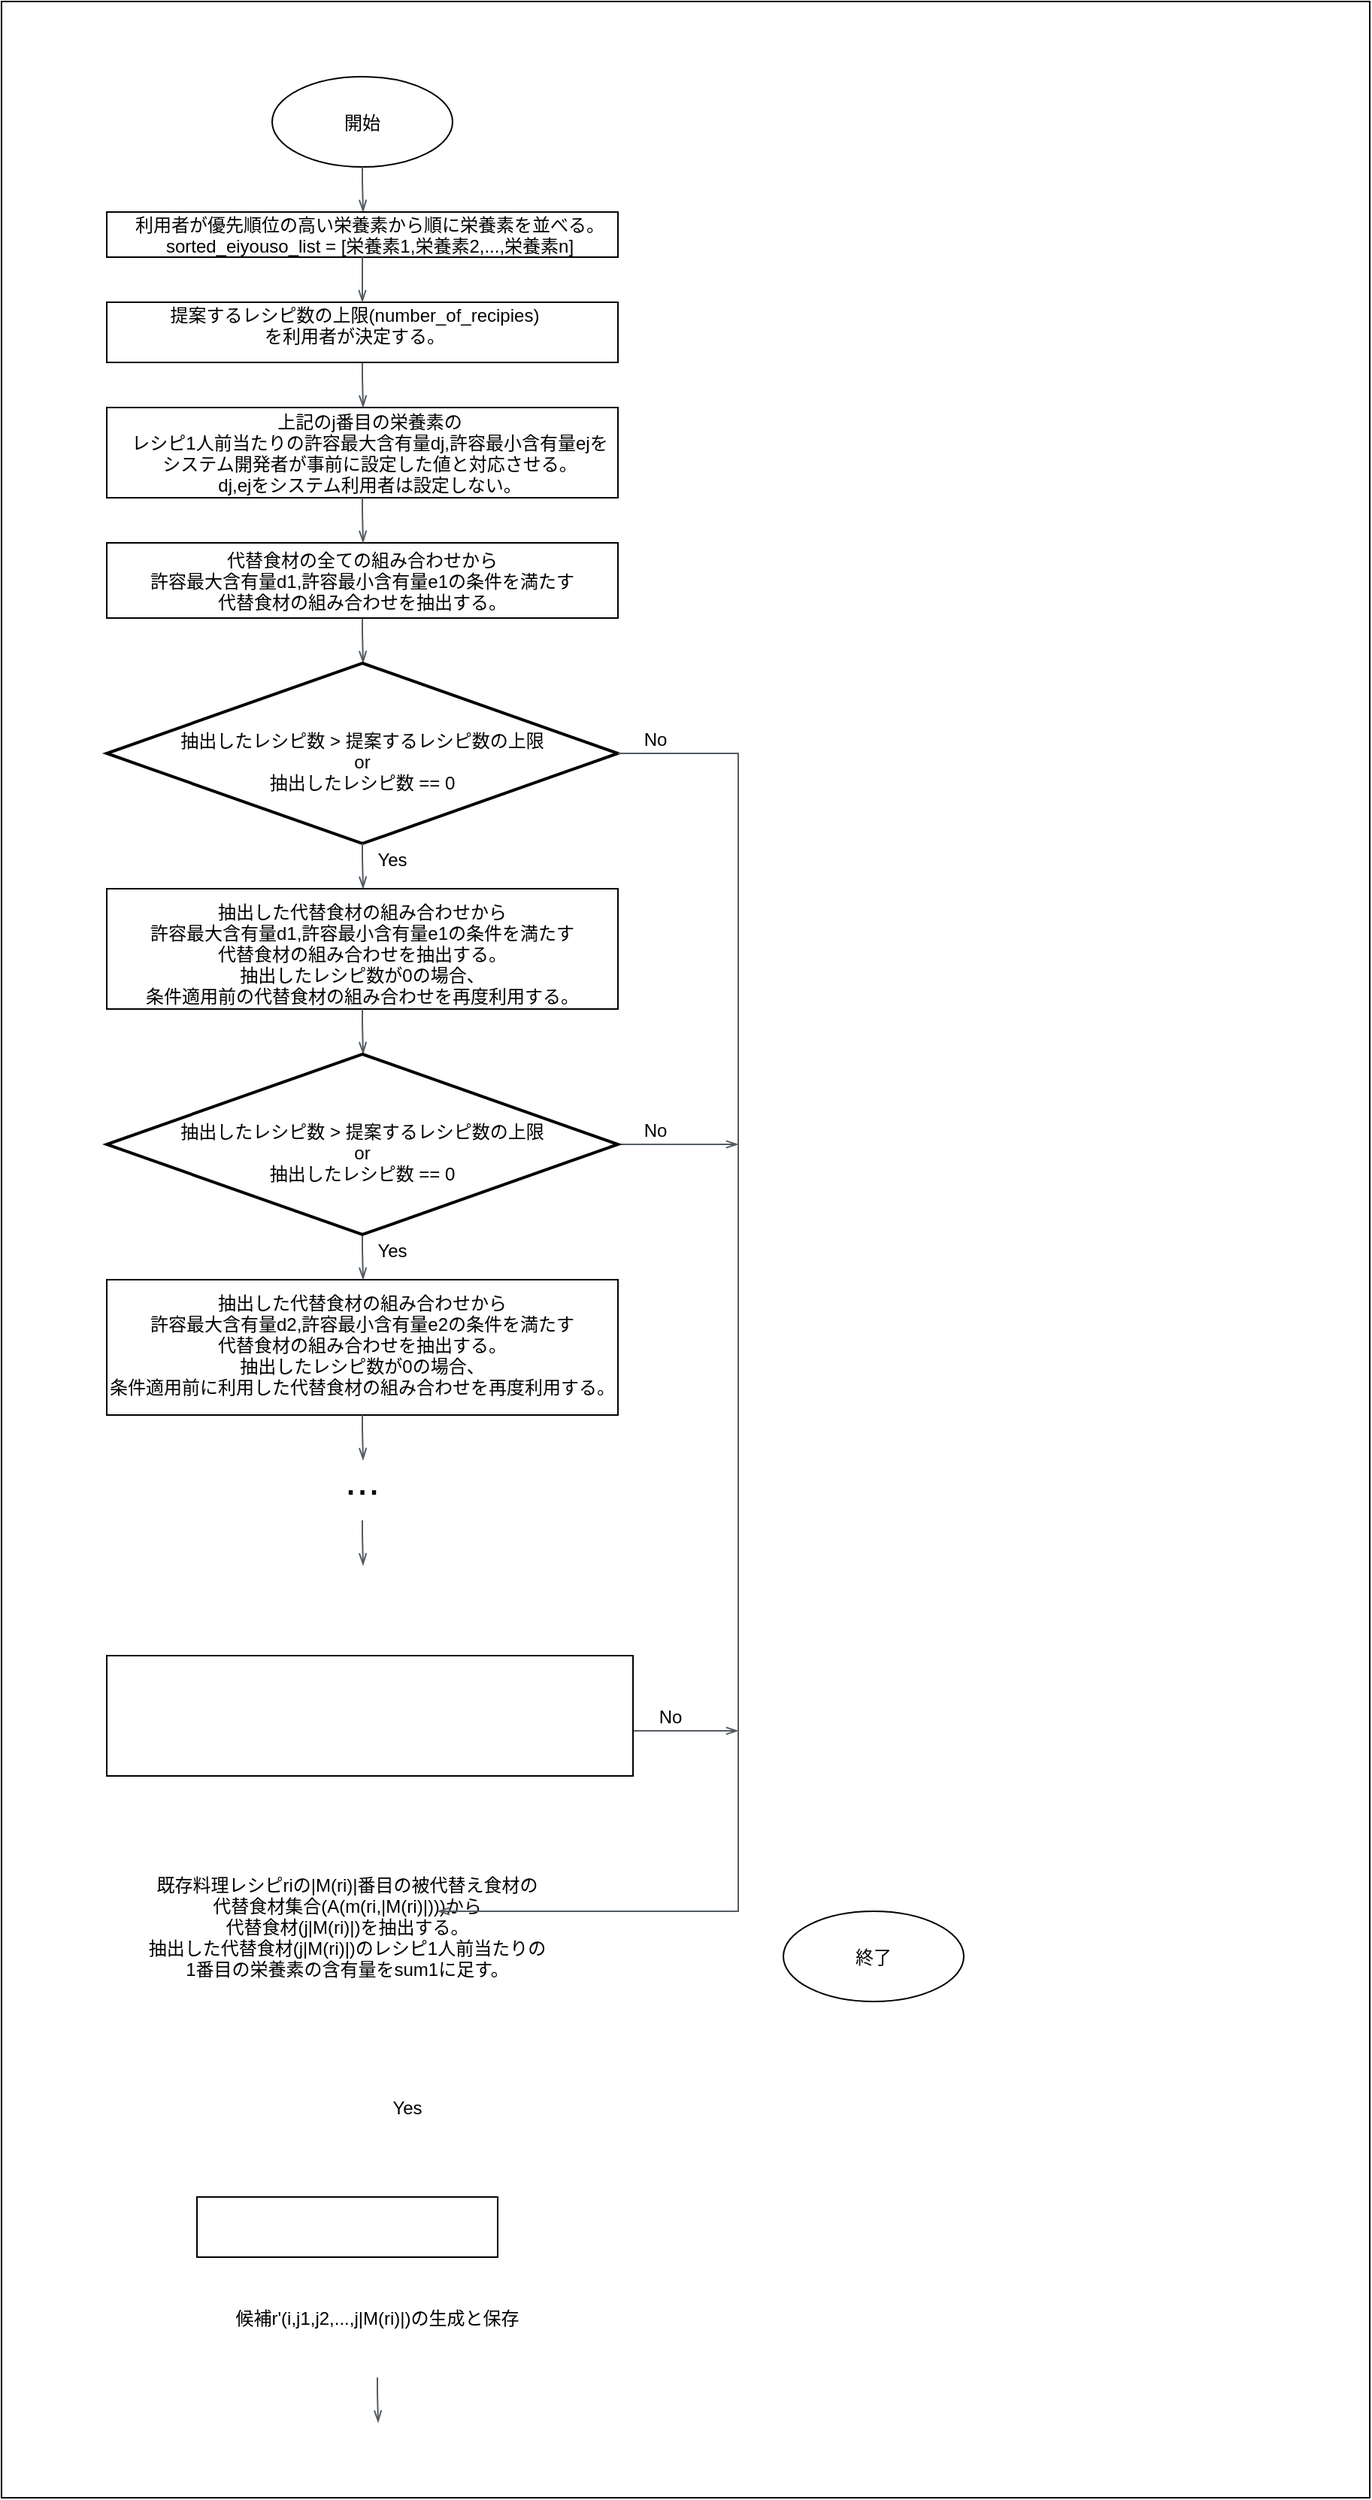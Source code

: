 <mxfile version="14.7.3" type="github">
  <diagram id="zRziVPeCVlG07U9BPZFa" name="Page-1">
    <mxGraphModel dx="868" dy="850" grid="1" gridSize="10" guides="0" tooltips="1" connect="1" arrows="1" fold="1" page="0" pageScale="1" pageWidth="827" pageHeight="1169" math="0" shadow="0">
      <root>
        <mxCell id="0" />
        <mxCell id="1" parent="0" />
        <mxCell id="kCSx7BQUmaSw3ekZadOx-1" value="" style="rounded=0;whiteSpace=wrap;html=1;" vertex="1" parent="1">
          <mxGeometry x="30" y="-370" width="910" height="1660" as="geometry" />
        </mxCell>
        <mxCell id="hJdnB4xZ4oUYTax6oUDe-4" value="" style="strokeWidth=1;html=1;shape=mxgraph.flowchart.start_1;whiteSpace=wrap;labelBorderColor=#000000;" parent="1" vertex="1">
          <mxGeometry x="210" y="-320" width="120" height="60" as="geometry" />
        </mxCell>
        <mxCell id="hJdnB4xZ4oUYTax6oUDe-14" value="開始" style="text;align=center;verticalAlign=middle;resizable=0;points=[];autosize=1;labelBackgroundColor=#ffffff;labelBorderColor=none;" parent="1" vertex="1">
          <mxGeometry x="250" y="-300" width="40" height="20" as="geometry" />
        </mxCell>
        <mxCell id="hJdnB4xZ4oUYTax6oUDe-34" value="" style="edgeStyle=orthogonalEdgeStyle;html=1;endArrow=openThin;elbow=vertical;startArrow=none;endFill=0;strokeColor=#545B64;rounded=0;" parent="1" edge="1">
          <mxGeometry width="100" relative="1" as="geometry">
            <mxPoint x="270" y="40" as="sourcePoint" />
            <mxPoint x="270.5" y="70" as="targetPoint" />
            <Array as="points">
              <mxPoint x="270" y="50" />
              <mxPoint x="270" y="50" />
            </Array>
          </mxGeometry>
        </mxCell>
        <mxCell id="hJdnB4xZ4oUYTax6oUDe-37" value="上記のj番目の栄養素の&#xa;レシピ1人前当たりの許容最大含有量dj,許容最小含有量ejを&#xa;システム開発者が事前に設定した値と対応させる。&#xa;dj,ejをシステム利用者は設定しない。" style="text;align=center;verticalAlign=middle;resizable=0;points=[];autosize=1;" parent="1" vertex="1">
          <mxGeometry x="110" y="-100" width="330" height="60" as="geometry" />
        </mxCell>
        <mxCell id="hJdnB4xZ4oUYTax6oUDe-39" value="" style="verticalLabelPosition=bottom;verticalAlign=top;html=1;shape=mxgraph.basic.rect;fillColor2=none;strokeWidth=1;size=20;indent=5;rounded=0;labelBackgroundColor=#ffffff;sketch=0;fillColor=none;labelBorderColor=none;" parent="1" vertex="1">
          <mxGeometry x="100" y="-100" width="340" height="60" as="geometry" />
        </mxCell>
        <mxCell id="hJdnB4xZ4oUYTax6oUDe-41" value="代替食材の全ての組み合わせから&#xa;許容最大含有量d1,許容最小含有量e1の条件を満たす&#xa;代替食材の組み合わせを抽出する。" style="text;align=center;verticalAlign=middle;resizable=0;points=[];autosize=1;" parent="1" vertex="1">
          <mxGeometry x="120" y="-10" width="300" height="50" as="geometry" />
        </mxCell>
        <mxCell id="hJdnB4xZ4oUYTax6oUDe-42" value="" style="verticalLabelPosition=bottom;verticalAlign=top;html=1;shape=mxgraph.basic.rect;fillColor2=none;strokeWidth=1;size=20;indent=5;rounded=0;labelBackgroundColor=#ffffff;sketch=0;fillColor=none;labelBorderColor=none;" parent="1" vertex="1">
          <mxGeometry x="100" y="-10" width="340" height="50" as="geometry" />
        </mxCell>
        <mxCell id="hJdnB4xZ4oUYTax6oUDe-43" value="" style="strokeWidth=2;html=1;shape=mxgraph.flowchart.decision;whiteSpace=wrap;rounded=0;labelBackgroundColor=#ffffff;sketch=0;fillColor=none;" parent="1" vertex="1">
          <mxGeometry x="100" y="70" width="340" height="120" as="geometry" />
        </mxCell>
        <mxCell id="hJdnB4xZ4oUYTax6oUDe-44" value="抽出したレシピ数 &gt; 提案するレシピ数の上限&#xa;or&#xa;抽出したレシピ数 == 0" style="text;align=center;verticalAlign=middle;resizable=0;points=[];autosize=1;" parent="1" vertex="1">
          <mxGeometry x="140" y="110" width="260" height="50" as="geometry" />
        </mxCell>
        <mxCell id="hJdnB4xZ4oUYTax6oUDe-45" value="" style="edgeStyle=orthogonalEdgeStyle;html=1;endArrow=openThin;elbow=vertical;startArrow=none;endFill=0;strokeColor=#545B64;rounded=0;" parent="1" edge="1">
          <mxGeometry width="100" relative="1" as="geometry">
            <mxPoint x="270" y="190" as="sourcePoint" />
            <mxPoint x="270.5" y="220" as="targetPoint" />
            <Array as="points">
              <mxPoint x="270" y="200" />
              <mxPoint x="270" y="200" />
            </Array>
          </mxGeometry>
        </mxCell>
        <mxCell id="hJdnB4xZ4oUYTax6oUDe-46" value="" style="verticalLabelPosition=bottom;verticalAlign=top;html=1;shape=mxgraph.basic.rect;fillColor2=none;strokeWidth=1;size=20;indent=5;rounded=0;labelBackgroundColor=#ffffff;sketch=0;fillColor=none;labelBorderColor=none;" parent="1" vertex="1">
          <mxGeometry x="100" y="220" width="340" height="80" as="geometry" />
        </mxCell>
        <mxCell id="hJdnB4xZ4oUYTax6oUDe-48" value="抽出した代替食材の組み合わせから&#xa;許容最大含有量d1,許容最小含有量e1の条件を満たす&#xa;代替食材の組み合わせを抽出する。&#xa;抽出したレシピ数が0の場合、&#xa;条件適用前の代替食材の組み合わせを再度利用する。&#xa;" style="text;align=center;verticalAlign=middle;resizable=0;points=[];autosize=1;" parent="1" vertex="1">
          <mxGeometry x="120" y="230" width="300" height="80" as="geometry" />
        </mxCell>
        <mxCell id="hJdnB4xZ4oUYTax6oUDe-49" value="" style="edgeStyle=orthogonalEdgeStyle;html=1;endArrow=openThin;elbow=vertical;startArrow=none;endFill=0;strokeColor=#545B64;rounded=0;" parent="1" edge="1">
          <mxGeometry width="100" relative="1" as="geometry">
            <mxPoint x="270" y="300" as="sourcePoint" />
            <mxPoint x="270.5" y="330" as="targetPoint" />
            <Array as="points">
              <mxPoint x="270" y="310" />
              <mxPoint x="270" y="310" />
            </Array>
          </mxGeometry>
        </mxCell>
        <mxCell id="hJdnB4xZ4oUYTax6oUDe-53" value="..." style="text;align=center;verticalAlign=middle;resizable=0;points=[];autosize=1;fontSize=28;" parent="1" vertex="1">
          <mxGeometry x="250" y="590" width="40" height="40" as="geometry" />
        </mxCell>
        <mxCell id="hJdnB4xZ4oUYTax6oUDe-56" value="" style="edgeStyle=orthogonalEdgeStyle;html=1;endArrow=openThin;elbow=vertical;startArrow=none;endFill=0;strokeColor=#545B64;rounded=0;" parent="1" edge="1">
          <mxGeometry width="100" relative="1" as="geometry">
            <mxPoint x="270" y="450" as="sourcePoint" />
            <mxPoint x="270.5" y="480" as="targetPoint" />
            <Array as="points">
              <mxPoint x="270" y="460" />
              <mxPoint x="270" y="460" />
            </Array>
          </mxGeometry>
        </mxCell>
        <mxCell id="hJdnB4xZ4oUYTax6oUDe-57" value="既存料理レシピriの|M(ri)|番目の被代替え食材の&#xa;代替食材集合(A(m(ri,|M(ri)|)))から&#xa;代替食材(j|M(ri)|)を抽出する。&#xa;抽出した代替食材(j|M(ri)|)のレシピ1人前当たりの&#xa;1番目の栄養素の含有量をsum1に足す。" style="text;align=center;verticalAlign=middle;resizable=0;points=[];autosize=1;" parent="1" vertex="1">
          <mxGeometry x="120" y="870" width="280" height="80" as="geometry" />
        </mxCell>
        <mxCell id="hJdnB4xZ4oUYTax6oUDe-60" value="" style="edgeStyle=orthogonalEdgeStyle;html=1;endArrow=openThin;elbow=vertical;startArrow=none;endFill=0;strokeColor=#545B64;rounded=0;" parent="1" edge="1">
          <mxGeometry width="100" relative="1" as="geometry">
            <mxPoint x="270" y="640" as="sourcePoint" />
            <mxPoint x="270.5" y="670" as="targetPoint" />
            <Array as="points">
              <mxPoint x="270" y="650" />
              <mxPoint x="270" y="650" />
            </Array>
          </mxGeometry>
        </mxCell>
        <mxCell id="hJdnB4xZ4oUYTax6oUDe-64" value="候補r&#39;(i,j1,j2,...,j|M(ri)|)の生成と保存" style="text;align=center;verticalAlign=middle;resizable=0;points=[];autosize=1;fontSize=12;" parent="1" vertex="1">
          <mxGeometry x="180" y="1160" width="200" height="20" as="geometry" />
        </mxCell>
        <mxCell id="hJdnB4xZ4oUYTax6oUDe-66" value="" style="verticalLabelPosition=bottom;verticalAlign=top;html=1;shape=mxgraph.basic.rect;fillColor2=none;strokeWidth=1;size=20;indent=5;rounded=0;labelBackgroundColor=#ffffff;sketch=0;fillColor=none;labelBorderColor=none;" parent="1" vertex="1">
          <mxGeometry x="160" y="1090" width="200" height="40" as="geometry" />
        </mxCell>
        <mxCell id="hJdnB4xZ4oUYTax6oUDe-68" value="" style="edgeStyle=orthogonalEdgeStyle;html=1;endArrow=openThin;elbow=vertical;startArrow=none;endFill=0;strokeColor=#545B64;rounded=0;" parent="1" edge="1">
          <mxGeometry width="100" relative="1" as="geometry">
            <mxPoint x="280" y="1210" as="sourcePoint" />
            <mxPoint x="280.5" y="1240" as="targetPoint" />
            <Array as="points">
              <mxPoint x="280" y="1220" />
              <mxPoint x="280" y="1220" />
            </Array>
          </mxGeometry>
        </mxCell>
        <mxCell id="hJdnB4xZ4oUYTax6oUDe-70" value="" style="edgeStyle=orthogonalEdgeStyle;html=1;endArrow=openThin;elbow=vertical;startArrow=none;endFill=0;strokeColor=#545B64;rounded=0;" parent="1" edge="1">
          <mxGeometry width="100" relative="1" as="geometry">
            <mxPoint x="450" y="780" as="sourcePoint" />
            <mxPoint x="520" y="780" as="targetPoint" />
            <Array as="points">
              <mxPoint x="450" y="780" />
              <mxPoint x="450" y="780" />
            </Array>
          </mxGeometry>
        </mxCell>
        <mxCell id="hJdnB4xZ4oUYTax6oUDe-75" value="" style="verticalLabelPosition=bottom;verticalAlign=top;html=1;shape=mxgraph.basic.rect;fillColor2=none;strokeWidth=1;size=20;indent=5;rounded=0;labelBackgroundColor=#ffffff;sketch=0;fillColor=none;labelBorderColor=none;" parent="1" vertex="1">
          <mxGeometry x="100" y="730" width="350" height="80" as="geometry" />
        </mxCell>
        <mxCell id="hJdnB4xZ4oUYTax6oUDe-88" value="" style="edgeStyle=orthogonalEdgeStyle;html=1;endArrow=openThin;elbow=vertical;startArrow=none;endFill=0;strokeColor=#545B64;rounded=0;" parent="1" edge="1">
          <mxGeometry width="100" relative="1" as="geometry">
            <mxPoint x="440" y="390" as="sourcePoint" />
            <mxPoint x="520" y="390" as="targetPoint" />
            <Array as="points">
              <mxPoint x="440" y="390" />
              <mxPoint x="440" y="390" />
            </Array>
          </mxGeometry>
        </mxCell>
        <mxCell id="hJdnB4xZ4oUYTax6oUDe-98" value="No" style="text;align=center;verticalAlign=middle;resizable=0;points=[];autosize=1;fontSize=12;" parent="1" vertex="1">
          <mxGeometry x="460" y="760" width="30" height="20" as="geometry" />
        </mxCell>
        <mxCell id="hJdnB4xZ4oUYTax6oUDe-99" value="No" style="text;align=center;verticalAlign=middle;resizable=0;points=[];autosize=1;fontSize=12;" parent="1" vertex="1">
          <mxGeometry x="450" y="370" width="30" height="20" as="geometry" />
        </mxCell>
        <mxCell id="hJdnB4xZ4oUYTax6oUDe-102" value="Yes" style="text;align=center;verticalAlign=middle;resizable=0;points=[];autosize=1;fontSize=12;" parent="1" vertex="1">
          <mxGeometry x="280" y="1020" width="40" height="20" as="geometry" />
        </mxCell>
        <mxCell id="hJdnB4xZ4oUYTax6oUDe-103" value="Yes" style="text;align=center;verticalAlign=middle;resizable=0;points=[];autosize=1;fontSize=12;" parent="1" vertex="1">
          <mxGeometry x="270" y="190" width="40" height="20" as="geometry" />
        </mxCell>
        <mxCell id="hJdnB4xZ4oUYTax6oUDe-134" value="" style="edgeStyle=orthogonalEdgeStyle;html=1;endArrow=openThin;elbow=vertical;startArrow=none;endFill=0;strokeColor=#545B64;rounded=0;" parent="1" edge="1">
          <mxGeometry width="100" relative="1" as="geometry">
            <mxPoint x="440" y="130" as="sourcePoint" />
            <mxPoint x="320" y="900" as="targetPoint" />
            <Array as="points">
              <mxPoint x="520" y="130" />
            </Array>
          </mxGeometry>
        </mxCell>
        <mxCell id="hJdnB4xZ4oUYTax6oUDe-135" value="" style="strokeWidth=1;html=1;shape=mxgraph.flowchart.start_1;whiteSpace=wrap;labelBorderColor=#000000;" parent="1" vertex="1">
          <mxGeometry x="550" y="900" width="120" height="60" as="geometry" />
        </mxCell>
        <mxCell id="hJdnB4xZ4oUYTax6oUDe-136" value="終了" style="text;align=center;verticalAlign=middle;resizable=0;points=[];autosize=1;fontSize=12;" parent="1" vertex="1">
          <mxGeometry x="590" y="920" width="40" height="20" as="geometry" />
        </mxCell>
        <mxCell id="hJdnB4xZ4oUYTax6oUDe-140" value="Yes" style="text;align=center;verticalAlign=middle;resizable=0;points=[];autosize=1;fontSize=12;" parent="1" vertex="1">
          <mxGeometry x="270" y="450" width="40" height="20" as="geometry" />
        </mxCell>
        <mxCell id="hJdnB4xZ4oUYTax6oUDe-141" value="No" style="text;align=center;verticalAlign=middle;resizable=0;points=[];autosize=1;fontSize=12;" parent="1" vertex="1">
          <mxGeometry x="450" y="110" width="30" height="20" as="geometry" />
        </mxCell>
        <mxCell id="EWWK25YCGGDl8XbODBrF-1" value="" style="edgeStyle=orthogonalEdgeStyle;html=1;endArrow=openThin;elbow=vertical;startArrow=none;endFill=0;strokeColor=#545B64;rounded=0;" parent="1" edge="1">
          <mxGeometry width="100" relative="1" as="geometry">
            <mxPoint x="270" y="-260" as="sourcePoint" />
            <mxPoint x="270.5" y="-230" as="targetPoint" />
            <Array as="points">
              <mxPoint x="270.5" y="-250" />
              <mxPoint x="270.5" y="-250" />
            </Array>
          </mxGeometry>
        </mxCell>
        <mxCell id="EWWK25YCGGDl8XbODBrF-3" value="" style="verticalLabelPosition=bottom;verticalAlign=top;html=1;shape=mxgraph.basic.rect;fillColor2=none;strokeWidth=1;size=20;indent=5;rounded=0;labelBackgroundColor=#ffffff;sketch=0;fillColor=none;labelBorderColor=none;" parent="1" vertex="1">
          <mxGeometry x="100" y="-230" width="340" height="30" as="geometry" />
        </mxCell>
        <mxCell id="EWWK25YCGGDl8XbODBrF-4" value="利用者が優先順位の高い栄養素から順に栄養素を並べる。&#xa;sorted_eiyouso_list = [栄養素1,栄養素2,...,栄養素n]" style="text;align=center;verticalAlign=middle;resizable=0;points=[];autosize=1;strokeColor=none;" parent="1" vertex="1">
          <mxGeometry x="110" y="-230" width="330" height="30" as="geometry" />
        </mxCell>
        <mxCell id="EWWK25YCGGDl8XbODBrF-6" value="提案するレシピ数の上限(number_of_recipies)&#xa;を利用者が決定する。" style="text;align=center;verticalAlign=middle;resizable=0;points=[];autosize=1;strokeColor=none;" parent="1" vertex="1">
          <mxGeometry x="135" y="-170" width="260" height="30" as="geometry" />
        </mxCell>
        <mxCell id="EWWK25YCGGDl8XbODBrF-11" value="" style="edgeStyle=orthogonalEdgeStyle;html=1;endArrow=openThin;elbow=vertical;startArrow=none;endFill=0;strokeColor=#545B64;rounded=0;" parent="1" edge="1">
          <mxGeometry width="100" relative="1" as="geometry">
            <mxPoint x="270" y="-130" as="sourcePoint" />
            <mxPoint x="270.5" y="-100" as="targetPoint" />
            <Array as="points">
              <mxPoint x="270.5" y="-120" />
              <mxPoint x="270.5" y="-120" />
            </Array>
          </mxGeometry>
        </mxCell>
        <mxCell id="EWWK25YCGGDl8XbODBrF-14" value="" style="verticalLabelPosition=bottom;verticalAlign=top;html=1;shape=mxgraph.basic.rect;fillColor2=none;strokeWidth=1;size=20;indent=5;rounded=0;labelBackgroundColor=#ffffff;sketch=0;fillColor=none;labelBorderColor=none;" parent="1" vertex="1">
          <mxGeometry x="100" y="-170" width="340" height="40" as="geometry" />
        </mxCell>
        <mxCell id="EWWK25YCGGDl8XbODBrF-15" value="" style="edgeStyle=orthogonalEdgeStyle;html=1;endArrow=openThin;elbow=vertical;startArrow=none;endFill=0;strokeColor=#545B64;rounded=0;" parent="1" edge="1">
          <mxGeometry width="100" relative="1" as="geometry">
            <mxPoint x="270" y="-200" as="sourcePoint" />
            <mxPoint x="270" y="-170" as="targetPoint" />
            <Array as="points">
              <mxPoint x="270.5" y="-190" />
              <mxPoint x="270.5" y="-190" />
            </Array>
          </mxGeometry>
        </mxCell>
        <mxCell id="01D-o3mro5K63EcvY-T5-3" value="" style="edgeStyle=orthogonalEdgeStyle;html=1;endArrow=openThin;elbow=vertical;startArrow=none;endFill=0;strokeColor=#545B64;rounded=0;" parent="1" edge="1">
          <mxGeometry width="100" relative="1" as="geometry">
            <mxPoint x="270" y="-40" as="sourcePoint" />
            <mxPoint x="270.5" y="-10" as="targetPoint" />
            <Array as="points">
              <mxPoint x="270" y="-30" />
              <mxPoint x="270" y="-30" />
            </Array>
          </mxGeometry>
        </mxCell>
        <mxCell id="kCSx7BQUmaSw3ekZadOx-2" value="" style="strokeWidth=2;html=1;shape=mxgraph.flowchart.decision;whiteSpace=wrap;rounded=0;labelBackgroundColor=#ffffff;sketch=0;fillColor=none;" vertex="1" parent="1">
          <mxGeometry x="100" y="330" width="340" height="120" as="geometry" />
        </mxCell>
        <mxCell id="kCSx7BQUmaSw3ekZadOx-3" value="抽出したレシピ数 &gt; 提案するレシピ数の上限&#xa;or&#xa;抽出したレシピ数 == 0" style="text;align=center;verticalAlign=middle;resizable=0;points=[];autosize=1;" vertex="1" parent="1">
          <mxGeometry x="140" y="370" width="260" height="50" as="geometry" />
        </mxCell>
        <mxCell id="kCSx7BQUmaSw3ekZadOx-4" value="抽出した代替食材の組み合わせから&#xa;許容最大含有量d2,許容最小含有量e2の条件を満たす&#xa;代替食材の組み合わせを抽出する。&#xa;抽出したレシピ数が0の場合、&#xa;条件適用前に利用した代替食材の組み合わせを再度利用する。&#xa;" style="text;align=center;verticalAlign=middle;resizable=0;points=[];autosize=1;" vertex="1" parent="1">
          <mxGeometry x="95" y="490" width="350" height="80" as="geometry" />
        </mxCell>
        <mxCell id="kCSx7BQUmaSw3ekZadOx-6" value="" style="verticalLabelPosition=bottom;verticalAlign=top;html=1;shape=mxgraph.basic.rect;fillColor2=none;strokeWidth=1;size=20;indent=5;rounded=0;labelBackgroundColor=#ffffff;sketch=0;fillColor=none;labelBorderColor=none;" vertex="1" parent="1">
          <mxGeometry x="100" y="480" width="340" height="90" as="geometry" />
        </mxCell>
        <mxCell id="kCSx7BQUmaSw3ekZadOx-7" value="" style="edgeStyle=orthogonalEdgeStyle;html=1;endArrow=openThin;elbow=vertical;startArrow=none;endFill=0;strokeColor=#545B64;rounded=0;" edge="1" parent="1">
          <mxGeometry width="100" relative="1" as="geometry">
            <mxPoint x="270" y="570" as="sourcePoint" />
            <mxPoint x="270.5" y="600" as="targetPoint" />
            <Array as="points">
              <mxPoint x="270" y="580" />
              <mxPoint x="270" y="580" />
            </Array>
          </mxGeometry>
        </mxCell>
      </root>
    </mxGraphModel>
  </diagram>
</mxfile>
